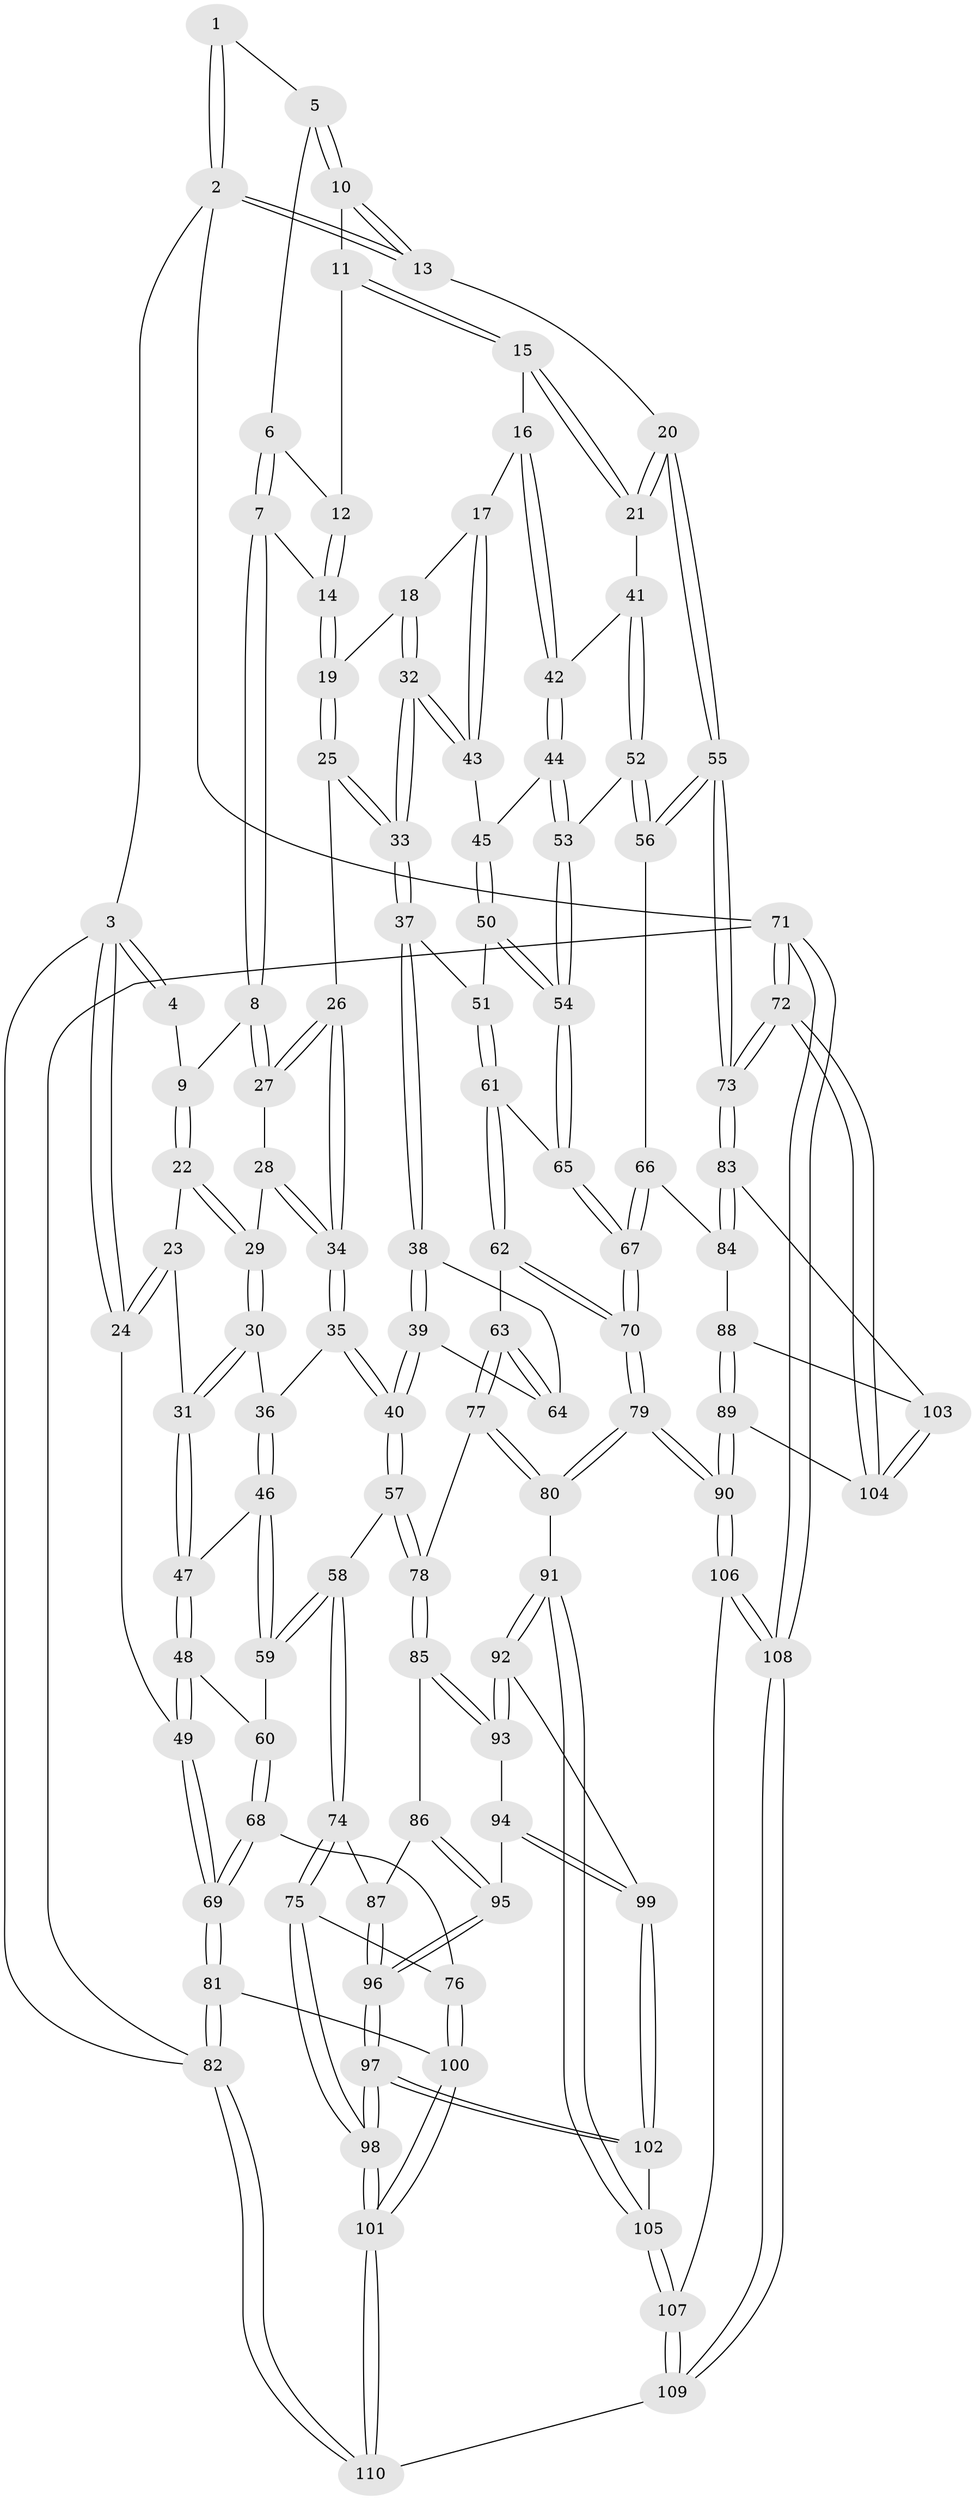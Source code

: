 // coarse degree distribution, {2: 0.07352941176470588, 4: 0.1323529411764706, 5: 0.08823529411764706, 3: 0.6764705882352942, 6: 0.029411764705882353}
// Generated by graph-tools (version 1.1) at 2025/54/03/04/25 22:54:43]
// undirected, 110 vertices, 272 edges
graph export_dot {
  node [color=gray90,style=filled];
  1 [pos="+0.7712270680372009+0"];
  2 [pos="+1+0"];
  3 [pos="+0+0"];
  4 [pos="+0.3814329281691847+0"];
  5 [pos="+0.7652184096709148+0"];
  6 [pos="+0.6911227565400495+0"];
  7 [pos="+0.5931699102684848+0.10099744626518181"];
  8 [pos="+0.46644513298399587+0.0759022027652452"];
  9 [pos="+0.38952538117115915+0.008796911195238118"];
  10 [pos="+0.8146903897374077+0.066349295661364"];
  11 [pos="+0.8118852908058753+0.09331368403818852"];
  12 [pos="+0.6921434709026502+0.1115511255491664"];
  13 [pos="+1+0.06552293517836791"];
  14 [pos="+0.6235455514243864+0.13906047008038797"];
  15 [pos="+0.8224166660628528+0.21080187899893826"];
  16 [pos="+0.8104369449522583+0.2188930140181993"];
  17 [pos="+0.7374784475904809+0.24688732228127178"];
  18 [pos="+0.6678746626522497+0.22520215141636343"];
  19 [pos="+0.6546869569609647+0.21709466765441746"];
  20 [pos="+1+0.2670267526772083"];
  21 [pos="+1+0.27930784272388903"];
  22 [pos="+0.26423990256418206+0.16085125407991543"];
  23 [pos="+0.10377397006992115+0.14462779635215664"];
  24 [pos="+0+0"];
  25 [pos="+0.5220545236672546+0.26601526210457227"];
  26 [pos="+0.5039499100636424+0.2557099260683604"];
  27 [pos="+0.4953827553537723+0.2446387278499493"];
  28 [pos="+0.36069702973876644+0.26129773267508716"];
  29 [pos="+0.2646604850583711+0.16249717289107424"];
  30 [pos="+0.22828576495220676+0.32514419726398563"];
  31 [pos="+0.1171538630076877+0.3432217937833687"];
  32 [pos="+0.5788836803736063+0.394549881907249"];
  33 [pos="+0.56485557407668+0.4048253389767251"];
  34 [pos="+0.38480802058559765+0.39007132185458143"];
  35 [pos="+0.3824823811657673+0.4064742811461706"];
  36 [pos="+0.22866187203399188+0.32582796237859685"];
  37 [pos="+0.556942735334827+0.4296138772437397"];
  38 [pos="+0.5533471117861857+0.4320232705953718"];
  39 [pos="+0.4465232504137674+0.48993804220883963"];
  40 [pos="+0.4119109198719498+0.5047831261323508"];
  41 [pos="+0.9271221731890912+0.3790343176143435"];
  42 [pos="+0.8202236343865182+0.3507976738630641"];
  43 [pos="+0.7167051097221564+0.33999147996956497"];
  44 [pos="+0.8066756424110213+0.4156001702279784"];
  45 [pos="+0.7294369483088314+0.3703793628029205"];
  46 [pos="+0.2147670256448504+0.45136763992892215"];
  47 [pos="+0.09623690927085474+0.36440561507234465"];
  48 [pos="+0.013451128589814393+0.40725520359971923"];
  49 [pos="+0+0.40795637038941934"];
  50 [pos="+0.7024212448625886+0.43638268315953277"];
  51 [pos="+0.65318297804135+0.4755126093570767"];
  52 [pos="+0.8445815183323031+0.46645941561816895"];
  53 [pos="+0.8396680057864487+0.46836772408284094"];
  54 [pos="+0.8287143274701637+0.4854322816462075"];
  55 [pos="+1+0.4842716330466514"];
  56 [pos="+1+0.5402553832148331"];
  57 [pos="+0.3819720289141618+0.5583768033296134"];
  58 [pos="+0.29830055455238236+0.5716687311026518"];
  59 [pos="+0.23201070551135416+0.519441257671156"];
  60 [pos="+0.14344319954607015+0.5076478171662826"];
  61 [pos="+0.6535446877868012+0.4761292441240182"];
  62 [pos="+0.6639151317071376+0.6017630780812343"];
  63 [pos="+0.6444714738666849+0.6076245087461848"];
  64 [pos="+0.6139224948834738+0.5769232681273326"];
  65 [pos="+0.8099127111357285+0.535618321498435"];
  66 [pos="+0.892704522578879+0.6432818357774605"];
  67 [pos="+0.806312499823903+0.6453292070937184"];
  68 [pos="+0+0.6574238773996187"];
  69 [pos="+0+0.6118317991599704"];
  70 [pos="+0.8020284500830813+0.6495537277888509"];
  71 [pos="+1+1"];
  72 [pos="+1+1"];
  73 [pos="+1+0.7967111511080679"];
  74 [pos="+0.19928719589651506+0.6915731841688451"];
  75 [pos="+0.17006290836737473+0.7096334348532423"];
  76 [pos="+0.11443610712994934+0.7215000694093477"];
  77 [pos="+0.5813327015439382+0.6521736814716919"];
  78 [pos="+0.4241693846373117+0.6214549995376044"];
  79 [pos="+0.7663018738174634+0.7974226010560045"];
  80 [pos="+0.6284719101858397+0.7769021647611468"];
  81 [pos="+0+1"];
  82 [pos="+0+1"];
  83 [pos="+1+0.758116162080351"];
  84 [pos="+0.9599267448118817+0.7041837835916589"];
  85 [pos="+0.42649099877104746+0.6467340992015268"];
  86 [pos="+0.34364648260186137+0.7589546694274398"];
  87 [pos="+0.29211430900074353+0.7749846746649981"];
  88 [pos="+0.903317924910344+0.8130499099452198"];
  89 [pos="+0.8814398098964142+0.8245472869551733"];
  90 [pos="+0.7895663877319719+0.8510483125894774"];
  91 [pos="+0.540392221191357+0.8225339760970471"];
  92 [pos="+0.5011336768426281+0.803833461371802"];
  93 [pos="+0.4484060432022945+0.7233997857749196"];
  94 [pos="+0.3740849232589145+0.809329206100588"];
  95 [pos="+0.3601898440408492+0.8207448323868679"];
  96 [pos="+0.32725057077630637+0.8771376311100578"];
  97 [pos="+0.3198916334380277+0.9355329843263147"];
  98 [pos="+0.2898288204025902+0.9754005072465057"];
  99 [pos="+0.45920030287722297+0.8361344217929252"];
  100 [pos="+0.09230080868144482+0.8225329374159712"];
  101 [pos="+0.2069463431881375+1"];
  102 [pos="+0.382405154025475+0.9098004926813191"];
  103 [pos="+0.9335799372349447+0.8059404881215299"];
  104 [pos="+1+0.8783789619393596"];
  105 [pos="+0.5520868424033378+0.9355918944782737"];
  106 [pos="+0.7897057484429956+0.8635516841433946"];
  107 [pos="+0.5680357829377789+0.9691571863083791"];
  108 [pos="+0.9838382822116418+1"];
  109 [pos="+0.5328684199724548+1"];
  110 [pos="+0.1939712415679351+1"];
  1 -- 2;
  1 -- 2;
  1 -- 5;
  2 -- 3;
  2 -- 13;
  2 -- 13;
  2 -- 71;
  3 -- 4;
  3 -- 4;
  3 -- 24;
  3 -- 24;
  3 -- 82;
  4 -- 9;
  5 -- 6;
  5 -- 10;
  5 -- 10;
  6 -- 7;
  6 -- 7;
  6 -- 12;
  7 -- 8;
  7 -- 8;
  7 -- 14;
  8 -- 9;
  8 -- 27;
  8 -- 27;
  9 -- 22;
  9 -- 22;
  10 -- 11;
  10 -- 13;
  10 -- 13;
  11 -- 12;
  11 -- 15;
  11 -- 15;
  12 -- 14;
  12 -- 14;
  13 -- 20;
  14 -- 19;
  14 -- 19;
  15 -- 16;
  15 -- 21;
  15 -- 21;
  16 -- 17;
  16 -- 42;
  16 -- 42;
  17 -- 18;
  17 -- 43;
  17 -- 43;
  18 -- 19;
  18 -- 32;
  18 -- 32;
  19 -- 25;
  19 -- 25;
  20 -- 21;
  20 -- 21;
  20 -- 55;
  20 -- 55;
  21 -- 41;
  22 -- 23;
  22 -- 29;
  22 -- 29;
  23 -- 24;
  23 -- 24;
  23 -- 31;
  24 -- 49;
  25 -- 26;
  25 -- 33;
  25 -- 33;
  26 -- 27;
  26 -- 27;
  26 -- 34;
  26 -- 34;
  27 -- 28;
  28 -- 29;
  28 -- 34;
  28 -- 34;
  29 -- 30;
  29 -- 30;
  30 -- 31;
  30 -- 31;
  30 -- 36;
  31 -- 47;
  31 -- 47;
  32 -- 33;
  32 -- 33;
  32 -- 43;
  32 -- 43;
  33 -- 37;
  33 -- 37;
  34 -- 35;
  34 -- 35;
  35 -- 36;
  35 -- 40;
  35 -- 40;
  36 -- 46;
  36 -- 46;
  37 -- 38;
  37 -- 38;
  37 -- 51;
  38 -- 39;
  38 -- 39;
  38 -- 64;
  39 -- 40;
  39 -- 40;
  39 -- 64;
  40 -- 57;
  40 -- 57;
  41 -- 42;
  41 -- 52;
  41 -- 52;
  42 -- 44;
  42 -- 44;
  43 -- 45;
  44 -- 45;
  44 -- 53;
  44 -- 53;
  45 -- 50;
  45 -- 50;
  46 -- 47;
  46 -- 59;
  46 -- 59;
  47 -- 48;
  47 -- 48;
  48 -- 49;
  48 -- 49;
  48 -- 60;
  49 -- 69;
  49 -- 69;
  50 -- 51;
  50 -- 54;
  50 -- 54;
  51 -- 61;
  51 -- 61;
  52 -- 53;
  52 -- 56;
  52 -- 56;
  53 -- 54;
  53 -- 54;
  54 -- 65;
  54 -- 65;
  55 -- 56;
  55 -- 56;
  55 -- 73;
  55 -- 73;
  56 -- 66;
  57 -- 58;
  57 -- 78;
  57 -- 78;
  58 -- 59;
  58 -- 59;
  58 -- 74;
  58 -- 74;
  59 -- 60;
  60 -- 68;
  60 -- 68;
  61 -- 62;
  61 -- 62;
  61 -- 65;
  62 -- 63;
  62 -- 70;
  62 -- 70;
  63 -- 64;
  63 -- 64;
  63 -- 77;
  63 -- 77;
  65 -- 67;
  65 -- 67;
  66 -- 67;
  66 -- 67;
  66 -- 84;
  67 -- 70;
  67 -- 70;
  68 -- 69;
  68 -- 69;
  68 -- 76;
  69 -- 81;
  69 -- 81;
  70 -- 79;
  70 -- 79;
  71 -- 72;
  71 -- 72;
  71 -- 108;
  71 -- 108;
  71 -- 82;
  72 -- 73;
  72 -- 73;
  72 -- 104;
  72 -- 104;
  73 -- 83;
  73 -- 83;
  74 -- 75;
  74 -- 75;
  74 -- 87;
  75 -- 76;
  75 -- 98;
  75 -- 98;
  76 -- 100;
  76 -- 100;
  77 -- 78;
  77 -- 80;
  77 -- 80;
  78 -- 85;
  78 -- 85;
  79 -- 80;
  79 -- 80;
  79 -- 90;
  79 -- 90;
  80 -- 91;
  81 -- 82;
  81 -- 82;
  81 -- 100;
  82 -- 110;
  82 -- 110;
  83 -- 84;
  83 -- 84;
  83 -- 103;
  84 -- 88;
  85 -- 86;
  85 -- 93;
  85 -- 93;
  86 -- 87;
  86 -- 95;
  86 -- 95;
  87 -- 96;
  87 -- 96;
  88 -- 89;
  88 -- 89;
  88 -- 103;
  89 -- 90;
  89 -- 90;
  89 -- 104;
  90 -- 106;
  90 -- 106;
  91 -- 92;
  91 -- 92;
  91 -- 105;
  91 -- 105;
  92 -- 93;
  92 -- 93;
  92 -- 99;
  93 -- 94;
  94 -- 95;
  94 -- 99;
  94 -- 99;
  95 -- 96;
  95 -- 96;
  96 -- 97;
  96 -- 97;
  97 -- 98;
  97 -- 98;
  97 -- 102;
  97 -- 102;
  98 -- 101;
  98 -- 101;
  99 -- 102;
  99 -- 102;
  100 -- 101;
  100 -- 101;
  101 -- 110;
  101 -- 110;
  102 -- 105;
  103 -- 104;
  103 -- 104;
  105 -- 107;
  105 -- 107;
  106 -- 107;
  106 -- 108;
  106 -- 108;
  107 -- 109;
  107 -- 109;
  108 -- 109;
  108 -- 109;
  109 -- 110;
}
